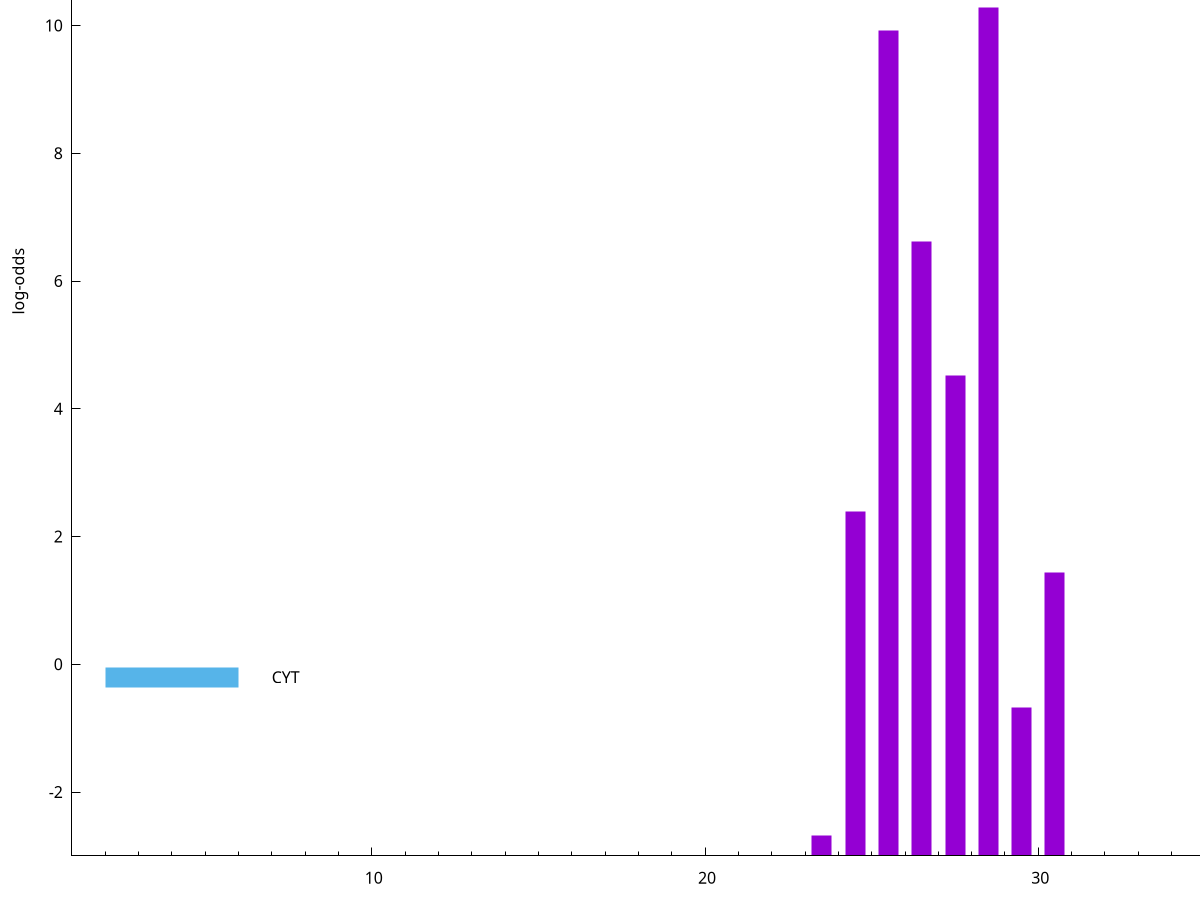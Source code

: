set title "LipoP predictions for SRR5666608.gff"
set size 2., 1.4
set xrange [1:70] 
set mxtics 10
set yrange [-3:15]
set y2range [0:18]
set ylabel "log-odds"
set term postscript eps color solid "Helvetica" 30
set output "SRR5666608.gff3.eps"
set arrow from 2,13.2292 to 6,13.2292 nohead lt 4 lw 20
set label "TMH" at 7,13.2292
set arrow from 2,11.1989 to 6,11.1989 nohead lt 1 lw 20
set label "SpI" at 7,11.1989
set arrow from 2,-0.200913 to 6,-0.200913 nohead lt 3 lw 20
set label "CYT" at 7,-0.200913
set arrow from 2,13.2292 to 6,13.2292 nohead lt 4 lw 20
set label "TMH" at 7,13.2292
# NOTE: The scores below are the log-odds scores with the threshold
# NOTE: subtracted (a hack to make gnuplot make the histogram all
# NOTE: look nice).
plot "-" axes x1y2 title "" with impulses lt 1 lw 20
28.500000 13.288800
25.500000 12.921650
26.500000 9.617680
27.500000 7.516160
24.500000 5.395110
30.500000 4.437000
29.500000 2.330961
23.500000 0.324380
e
exit
